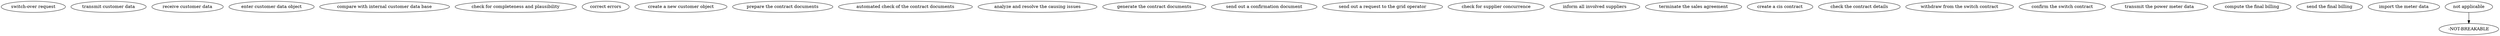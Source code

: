 strict digraph "doc-2.2" {
	graph [name="doc-2.2"];
	"switch-over request"	[attrs="{'type': 'Activity', 'label': 'switch-over request'}"];
	"transmit customer data"	[attrs="{'type': 'Activity', 'label': 'transmit customer data'}"];
	"receive customer data"	[attrs="{'type': 'Activity', 'label': 'receive customer data'}"];
	"enter customer data object"	[attrs="{'type': 'Activity', 'label': 'enter customer data object'}"];
	"compare with internal customer data base"	[attrs="{'type': 'Activity', 'label': 'compare with internal customer data base'}"];
	"check for completeness and plausibility"	[attrs="{'type': 'Activity', 'label': 'check for completeness and plausibility'}"];
	"correct errors"	[attrs="{'type': 'Activity', 'label': 'correct errors'}"];
	"create a new customer object"	[attrs="{'type': 'Activity', 'label': 'create a new customer object'}"];
	"prepare the contract documents"	[attrs="{'type': 'Activity', 'label': 'prepare the contract documents'}"];
	"automated check of the contract documents"	[attrs="{'type': 'Activity', 'label': 'automated check of the contract documents'}"];
	"analyze and resolve the causing issues"	[attrs="{'type': 'Activity', 'label': 'analyze and resolve the causing issues'}"];
	"generate the contract documents"	[attrs="{'type': 'Activity', 'label': 'generate the contract documents'}"];
	"send out a confirmation document"	[attrs="{'type': 'Activity', 'label': 'send out a confirmation document'}"];
	"send out a request to the grid operator"	[attrs="{'type': 'Activity', 'label': 'send out a request to the grid operator'}"];
	"check for supplier concurrence"	[attrs="{'type': 'Activity', 'label': 'check for supplier concurrence'}"];
	"inform all involved suppliers"	[attrs="{'type': 'Activity', 'label': 'inform all involved suppliers'}"];
	"terminate the sales agreement"	[attrs="{'type': 'Activity', 'label': 'terminate the sales agreement'}"];
	"create a cis contract"	[attrs="{'type': 'Activity', 'label': 'create a cis contract'}"];
	"check the contract details"	[attrs="{'type': 'Activity', 'label': 'check the contract details'}"];
	"withdraw from the switch contract"	[attrs="{'type': 'Activity', 'label': 'withdraw from the switch contract'}"];
	"confirm the switch contract"	[attrs="{'type': 'Activity', 'label': 'confirm the switch contract'}"];
	"transmit the power meter data"	[attrs="{'type': 'Activity', 'label': 'transmit the power meter data'}"];
	"compute the final billing"	[attrs="{'type': 'Activity', 'label': 'compute the final billing'}"];
	"send the final billing"	[attrs="{'type': 'Activity', 'label': 'send the final billing'}"];
	"import the meter data"	[attrs="{'type': 'Activity', 'label': 'import the meter data'}"];
	"not applicable"	[attrs="{'type': 'Activity', 'label': 'not applicable'}"];
	"-NOT-BREAKABLE"	[attrs="{'type': 'Activity', 'label': '-NOT-BREAKABLE'}"];
	"not applicable" -> "-NOT-BREAKABLE"	[attrs="{'type': 'flow', 'label': 'flow'}"];
}
